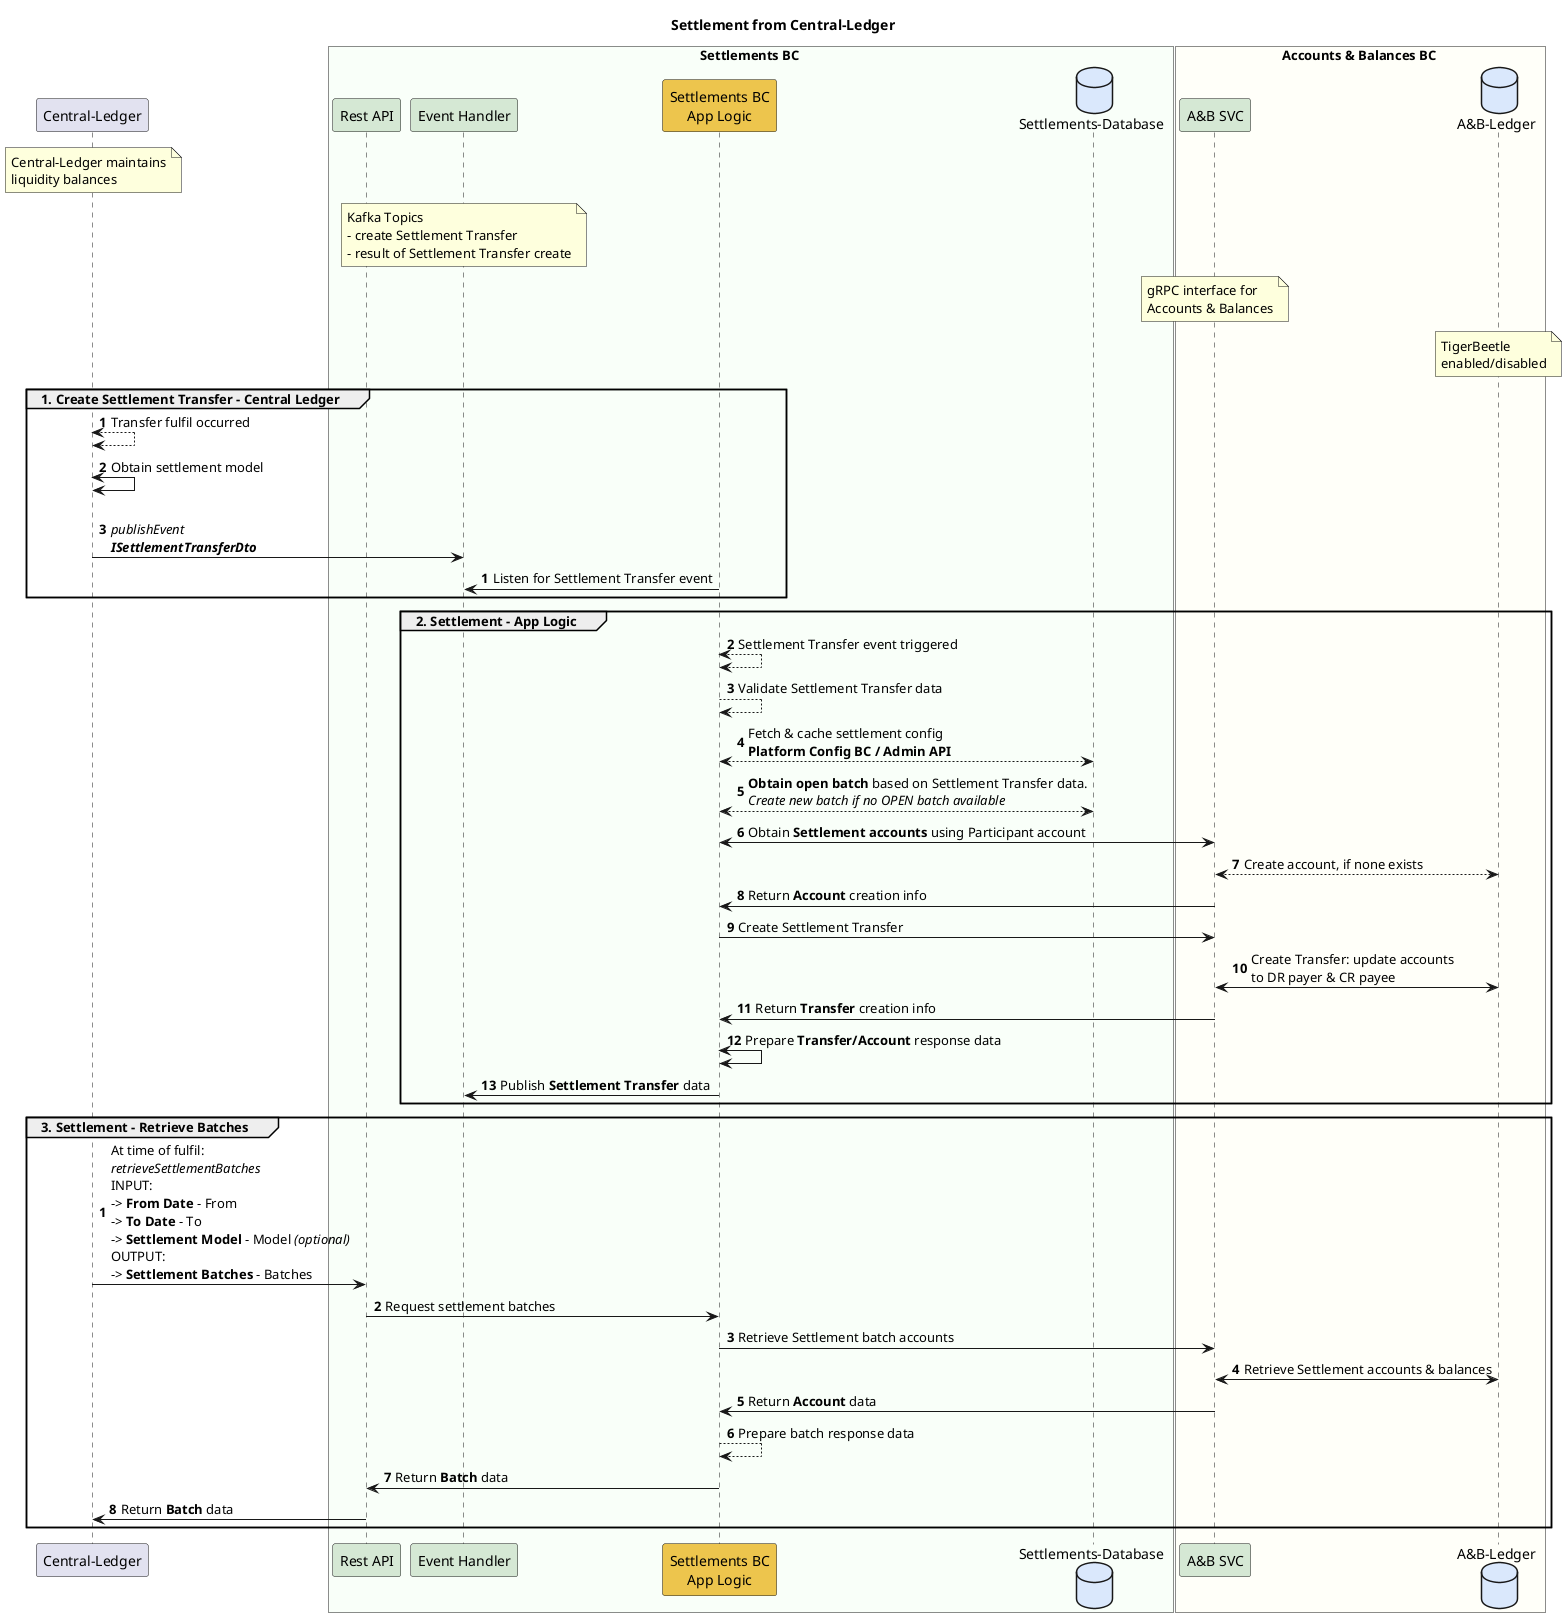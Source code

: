 @startuml

title Settlement from Central-Ledger

participant "Central-Ledger" as ext_cl
note over ext_cl
    Central-Ledger maintains
    liquidity balances
end note

box Settlements BC #F9FFF9
    participant "Rest API" as sbc_rest #D5E8D4
    participant "Event Handler" as sbc_event #D5E8D4
    note over sbc_event
        Kafka Topics
        - create Settlement Transfer
        - result of Settlement Transfer create
    end note
    participant "Settlements BC\nApp Logic" as sbc_app_logic #EDC54D
    database "Settlements-Database" as sbc_db #DAE8FC
end box

box Accounts & Balances BC #FFFFF9
    participant "A&B SVC" as abbc_grpc #D5E8D4
    database "A&B-Ledger" as abbc_tigerbeetle #DAE8FC
    note over abbc_grpc
        gRPC interface for
        Accounts & Balances
    end note
    note over abbc_tigerbeetle
        TigerBeetle 
        enabled/disabled
    end note
end box

group 1. Create Settlement Transfer - Central Ledger
autonumber
    ext_cl <--> ext_cl : Transfer fulfil occurred
    ext_cl <-> ext_cl : Obtain settlement model
    ext_cl -> sbc_event : \n//publishEvent//\n**//ISettlementTransferDto//**
autonumber
    sbc_app_logic -> sbc_event : Listen for Settlement Transfer event
end

group 2. Settlement - App Logic
    sbc_app_logic <--> sbc_app_logic: Settlement Transfer event triggered
    sbc_app_logic --> sbc_app_logic : Validate Settlement Transfer data
    sbc_app_logic <--> sbc_db : Fetch & cache settlement config\n**Platform Config BC / Admin API**
    sbc_app_logic <--> sbc_db : **Obtain open batch** based on Settlement Transfer data.\n//Create new batch if no OPEN batch available//
    sbc_app_logic <-> abbc_grpc : Obtain **Settlement accounts** using Participant account
    abbc_grpc <--> abbc_tigerbeetle : Create account, if none exists
    abbc_grpc -> sbc_app_logic : Return **Account** creation info
    sbc_app_logic -> abbc_grpc: Create Settlement Transfer
    abbc_grpc <-> abbc_tigerbeetle: Create Transfer: update accounts \nto DR payer & CR payee
    abbc_grpc -> sbc_app_logic : Return **Transfer** creation info
    sbc_app_logic <-> sbc_app_logic: Prepare **Transfer/Account** response data
    sbc_app_logic -> sbc_event : Publish **Settlement Transfer** data
end

group 3. Settlement - Retrieve Batches
autonumber
    ext_cl -> sbc_rest : At time of fulfil:\n//retrieveSettlementBatches// \nINPUT:\n-> **From Date** - From\n-> **To Date** - To\n-> **Settlement Model** - Model //(optional)//\nOUTPUT:\n-> **Settlement Batches** - Batches
    sbc_rest -> sbc_app_logic : Request settlement batches
    sbc_app_logic -> abbc_grpc : Retrieve Settlement batch accounts
    abbc_grpc <-> abbc_tigerbeetle : Retrieve Settlement accounts & balances
    abbc_grpc -> sbc_app_logic : Return **Account** data
    sbc_app_logic --> sbc_app_logic : Prepare batch response data
    sbc_app_logic -> sbc_rest : Return **Batch** data
    sbc_rest -> ext_cl : Return **Batch** data
autonumber

end

@enduml
